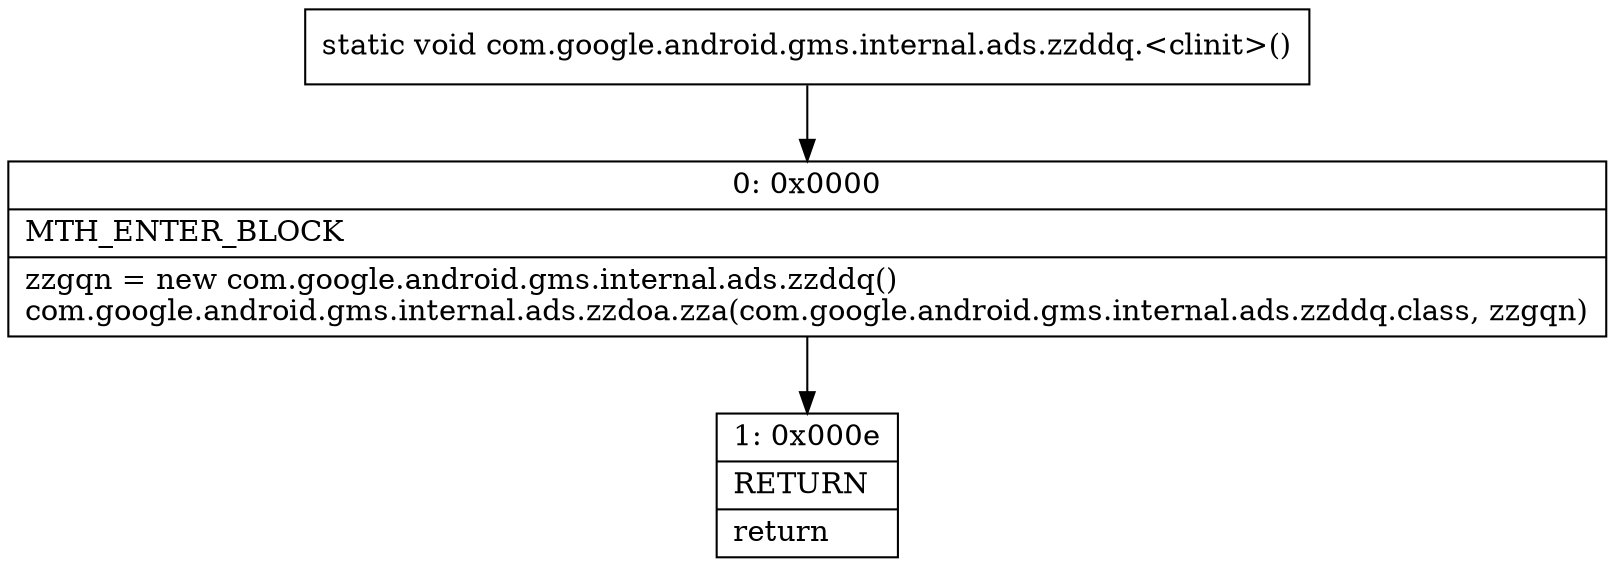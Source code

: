 digraph "CFG forcom.google.android.gms.internal.ads.zzddq.\<clinit\>()V" {
Node_0 [shape=record,label="{0\:\ 0x0000|MTH_ENTER_BLOCK\l|zzgqn = new com.google.android.gms.internal.ads.zzddq()\lcom.google.android.gms.internal.ads.zzdoa.zza(com.google.android.gms.internal.ads.zzddq.class, zzgqn)\l}"];
Node_1 [shape=record,label="{1\:\ 0x000e|RETURN\l|return\l}"];
MethodNode[shape=record,label="{static void com.google.android.gms.internal.ads.zzddq.\<clinit\>() }"];
MethodNode -> Node_0;
Node_0 -> Node_1;
}

